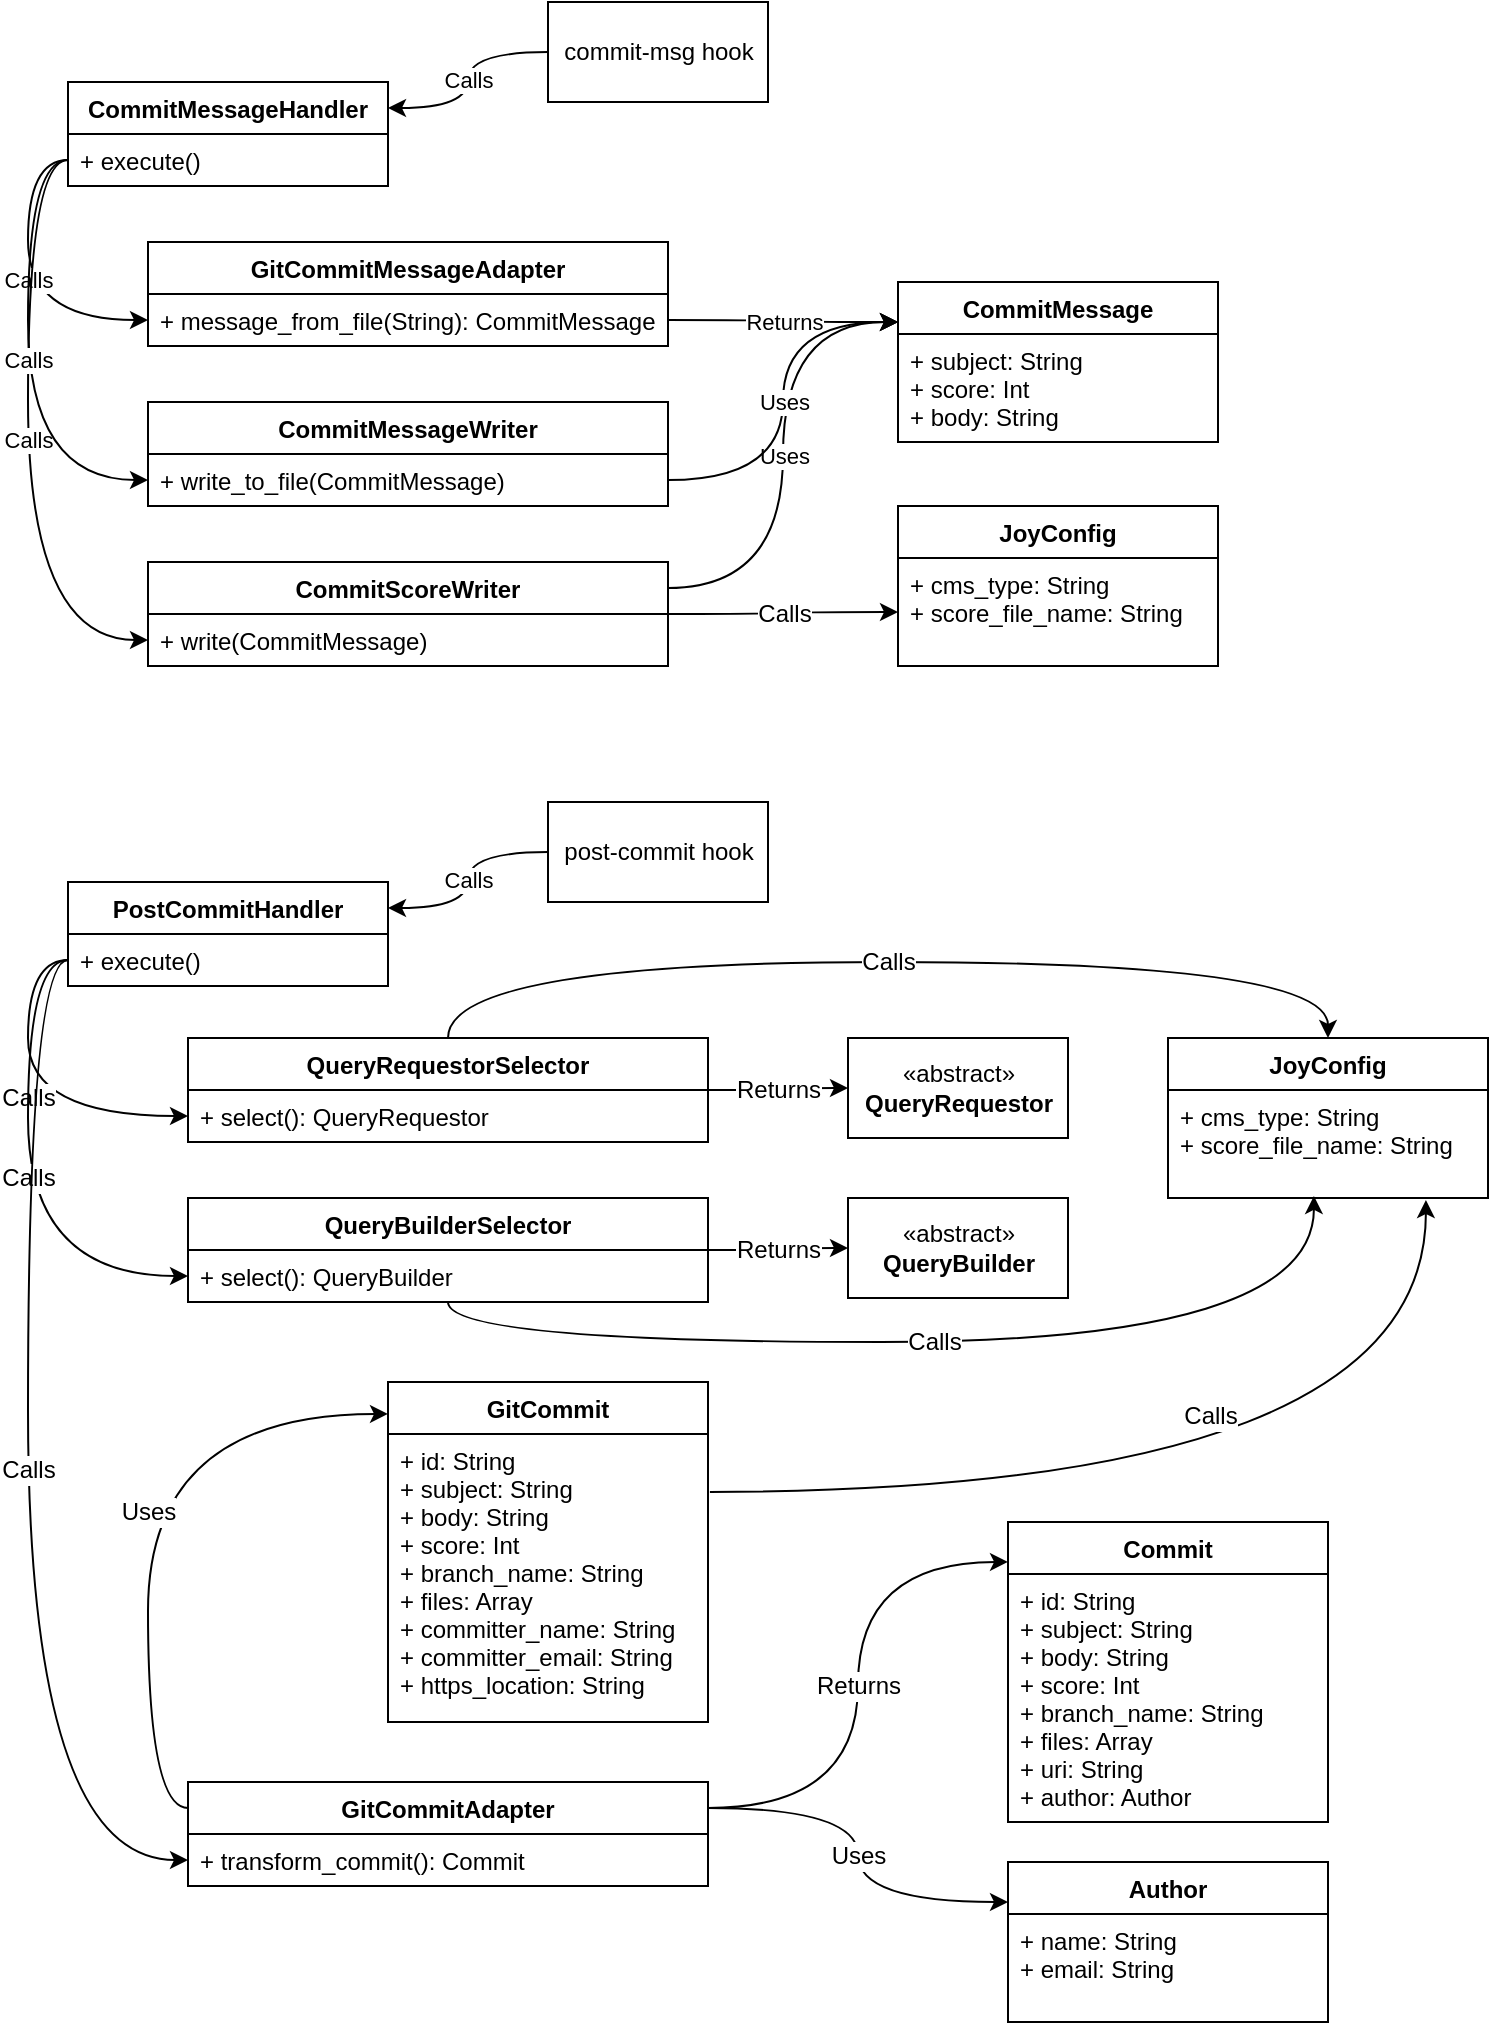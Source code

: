 <mxfile version="16.4.0" type="device"><diagram id="O-0K1OPEuxzuC08-FYf8" name="Page-1"><mxGraphModel dx="1106" dy="822" grid="1" gridSize="10" guides="1" tooltips="1" connect="1" arrows="1" fold="1" page="1" pageScale="1" pageWidth="850" pageHeight="1100" math="0" shadow="0"><root><mxCell id="0"/><mxCell id="1" parent="0"/><mxCell id="4Lirys93-cLv5CpsHmgR-4" value="Calls" style="edgeStyle=orthogonalEdgeStyle;rounded=0;orthogonalLoop=1;jettySize=auto;html=1;entryX=0;entryY=0.5;entryDx=0;entryDy=0;curved=1;exitX=0;exitY=0.5;exitDx=0;exitDy=0;" parent="1" source="4Lirys93-cLv5CpsHmgR-26" target="4Lirys93-cLv5CpsHmgR-11" edge="1"><mxGeometry relative="1" as="geometry"><mxPoint x="82.5" y="90" as="sourcePoint"/><mxPoint x="290" y="270" as="targetPoint"/></mxGeometry></mxCell><mxCell id="4Lirys93-cLv5CpsHmgR-17" value="Calls" style="edgeStyle=orthogonalEdgeStyle;curved=1;rounded=0;orthogonalLoop=1;jettySize=auto;html=1;entryX=0;entryY=0.5;entryDx=0;entryDy=0;exitX=0;exitY=0.5;exitDx=0;exitDy=0;" parent="1" source="4Lirys93-cLv5CpsHmgR-26" target="4Lirys93-cLv5CpsHmgR-16" edge="1"><mxGeometry relative="1" as="geometry"><mxPoint x="82.5" y="90" as="sourcePoint"/></mxGeometry></mxCell><mxCell id="4Lirys93-cLv5CpsHmgR-23" value="Calls" style="edgeStyle=orthogonalEdgeStyle;curved=1;rounded=0;orthogonalLoop=1;jettySize=auto;html=1;entryX=0;entryY=0.5;entryDx=0;entryDy=0;exitX=0;exitY=0.5;exitDx=0;exitDy=0;" parent="1" source="4Lirys93-cLv5CpsHmgR-26" target="4Lirys93-cLv5CpsHmgR-20" edge="1"><mxGeometry relative="1" as="geometry"><mxPoint x="82.5" y="90" as="sourcePoint"/></mxGeometry></mxCell><mxCell id="4Lirys93-cLv5CpsHmgR-6" value="CommitMessage" style="swimlane;fontStyle=1;align=center;verticalAlign=top;childLayout=stackLayout;horizontal=1;startSize=26;horizontalStack=0;resizeParent=1;resizeParentMax=0;resizeLast=0;collapsible=1;marginBottom=0;" parent="1" vertex="1"><mxGeometry x="455" y="220" width="160" height="80" as="geometry"/></mxCell><mxCell id="4Lirys93-cLv5CpsHmgR-7" value="+ subject: String&#10;+ score: Int&#10;+ body: String" style="text;strokeColor=none;fillColor=none;align=left;verticalAlign=top;spacingLeft=4;spacingRight=4;overflow=hidden;rotatable=0;points=[[0,0.5],[1,0.5]];portConstraint=eastwest;" parent="4Lirys93-cLv5CpsHmgR-6" vertex="1"><mxGeometry y="26" width="160" height="54" as="geometry"/></mxCell><mxCell id="4Lirys93-cLv5CpsHmgR-10" value="GitCommitMessageAdapter" style="swimlane;fontStyle=1;childLayout=stackLayout;horizontal=1;startSize=26;fillColor=none;horizontalStack=0;resizeParent=1;resizeParentMax=0;resizeLast=0;collapsible=1;marginBottom=0;" parent="1" vertex="1"><mxGeometry x="80" y="200" width="260" height="52" as="geometry"/></mxCell><mxCell id="4Lirys93-cLv5CpsHmgR-11" value="+ message_from_file(String): CommitMessage" style="text;strokeColor=none;fillColor=none;align=left;verticalAlign=top;spacingLeft=4;spacingRight=4;overflow=hidden;rotatable=0;points=[[0,0.5],[1,0.5]];portConstraint=eastwest;" parent="4Lirys93-cLv5CpsHmgR-10" vertex="1"><mxGeometry y="26" width="260" height="26" as="geometry"/></mxCell><mxCell id="4Lirys93-cLv5CpsHmgR-14" value="Returns" style="edgeStyle=orthogonalEdgeStyle;rounded=0;orthogonalLoop=1;jettySize=auto;html=1;entryX=0;entryY=0.25;entryDx=0;entryDy=0;curved=1;" parent="1" source="4Lirys93-cLv5CpsHmgR-11" target="4Lirys93-cLv5CpsHmgR-6" edge="1"><mxGeometry relative="1" as="geometry"/></mxCell><mxCell id="pWU8XjR3QmvuvH8ZQL6g-33" value="Calls" style="edgeStyle=orthogonalEdgeStyle;curved=1;rounded=0;orthogonalLoop=1;jettySize=auto;html=1;entryX=0;entryY=0.5;entryDx=0;entryDy=0;fontFamily=Helvetica;fontSize=12;fontColor=default;startSize=26;" edge="1" parent="1" source="4Lirys93-cLv5CpsHmgR-15" target="pWU8XjR3QmvuvH8ZQL6g-32"><mxGeometry relative="1" as="geometry"/></mxCell><mxCell id="4Lirys93-cLv5CpsHmgR-15" value="CommitScoreWriter" style="swimlane;fontStyle=1;childLayout=stackLayout;horizontal=1;startSize=26;fillColor=none;horizontalStack=0;resizeParent=1;resizeParentMax=0;resizeLast=0;collapsible=1;marginBottom=0;" parent="1" vertex="1"><mxGeometry x="80" y="360" width="260" height="52" as="geometry"/></mxCell><mxCell id="4Lirys93-cLv5CpsHmgR-16" value="+ write(CommitMessage)" style="text;strokeColor=none;fillColor=none;align=left;verticalAlign=top;spacingLeft=4;spacingRight=4;overflow=hidden;rotatable=0;points=[[0,0.5],[1,0.5]];portConstraint=eastwest;" parent="4Lirys93-cLv5CpsHmgR-15" vertex="1"><mxGeometry y="26" width="260" height="26" as="geometry"/></mxCell><mxCell id="4Lirys93-cLv5CpsHmgR-18" value="Uses" style="edgeStyle=orthogonalEdgeStyle;curved=1;rounded=0;orthogonalLoop=1;jettySize=auto;html=1;entryX=0;entryY=0.25;entryDx=0;entryDy=0;exitX=1;exitY=0.25;exitDx=0;exitDy=0;" parent="1" source="4Lirys93-cLv5CpsHmgR-15" target="4Lirys93-cLv5CpsHmgR-6" edge="1"><mxGeometry relative="1" as="geometry"/></mxCell><mxCell id="4Lirys93-cLv5CpsHmgR-19" value="CommitMessageWriter" style="swimlane;fontStyle=1;childLayout=stackLayout;horizontal=1;startSize=26;fillColor=none;horizontalStack=0;resizeParent=1;resizeParentMax=0;resizeLast=0;collapsible=1;marginBottom=0;" parent="1" vertex="1"><mxGeometry x="80" y="280" width="260" height="52" as="geometry"/></mxCell><mxCell id="4Lirys93-cLv5CpsHmgR-20" value="+ write_to_file(CommitMessage)" style="text;strokeColor=none;fillColor=none;align=left;verticalAlign=top;spacingLeft=4;spacingRight=4;overflow=hidden;rotatable=0;points=[[0,0.5],[1,0.5]];portConstraint=eastwest;" parent="4Lirys93-cLv5CpsHmgR-19" vertex="1"><mxGeometry y="26" width="260" height="26" as="geometry"/></mxCell><mxCell id="4Lirys93-cLv5CpsHmgR-24" value="Uses" style="edgeStyle=orthogonalEdgeStyle;curved=1;rounded=0;orthogonalLoop=1;jettySize=auto;html=1;entryX=0;entryY=0.25;entryDx=0;entryDy=0;" parent="1" source="4Lirys93-cLv5CpsHmgR-20" target="4Lirys93-cLv5CpsHmgR-6" edge="1"><mxGeometry relative="1" as="geometry"/></mxCell><mxCell id="4Lirys93-cLv5CpsHmgR-25" value="CommitMessageHandler" style="swimlane;fontStyle=1;childLayout=stackLayout;horizontal=1;startSize=26;fillColor=none;horizontalStack=0;resizeParent=1;resizeParentMax=0;resizeLast=0;collapsible=1;marginBottom=0;" parent="1" vertex="1"><mxGeometry x="40" y="120" width="160" height="52" as="geometry"/></mxCell><mxCell id="4Lirys93-cLv5CpsHmgR-26" value="+ execute()" style="text;strokeColor=none;fillColor=none;align=left;verticalAlign=top;spacingLeft=4;spacingRight=4;overflow=hidden;rotatable=0;points=[[0,0.5],[1,0.5]];portConstraint=eastwest;" parent="4Lirys93-cLv5CpsHmgR-25" vertex="1"><mxGeometry y="26" width="160" height="26" as="geometry"/></mxCell><mxCell id="4Lirys93-cLv5CpsHmgR-30" value="Calls" style="edgeStyle=orthogonalEdgeStyle;curved=1;rounded=0;orthogonalLoop=1;jettySize=auto;html=1;entryX=1;entryY=0.25;entryDx=0;entryDy=0;" parent="1" source="4Lirys93-cLv5CpsHmgR-29" target="4Lirys93-cLv5CpsHmgR-25" edge="1"><mxGeometry relative="1" as="geometry"/></mxCell><mxCell id="4Lirys93-cLv5CpsHmgR-29" value="commit-msg hook" style="html=1;" parent="1" vertex="1"><mxGeometry x="280" y="80" width="110" height="50" as="geometry"/></mxCell><mxCell id="pWU8XjR3QmvuvH8ZQL6g-1" value="Calls" style="edgeStyle=orthogonalEdgeStyle;rounded=0;orthogonalLoop=1;jettySize=auto;html=1;entryX=1;entryY=0.25;entryDx=0;entryDy=0;curved=1;exitX=0;exitY=0.5;exitDx=0;exitDy=0;" edge="1" parent="1" source="4Lirys93-cLv5CpsHmgR-31" target="4Lirys93-cLv5CpsHmgR-32"><mxGeometry relative="1" as="geometry"/></mxCell><mxCell id="4Lirys93-cLv5CpsHmgR-31" value="post-commit hook" style="html=1;" parent="1" vertex="1"><mxGeometry x="280" y="480" width="110" height="50" as="geometry"/></mxCell><mxCell id="4Lirys93-cLv5CpsHmgR-32" value="PostCommitHandler" style="swimlane;fontStyle=1;childLayout=stackLayout;horizontal=1;startSize=26;fillColor=none;horizontalStack=0;resizeParent=1;resizeParentMax=0;resizeLast=0;collapsible=1;marginBottom=0;" parent="1" vertex="1"><mxGeometry x="40" y="520" width="160" height="52" as="geometry"/></mxCell><mxCell id="4Lirys93-cLv5CpsHmgR-33" value="+ execute()" style="text;strokeColor=none;fillColor=none;align=left;verticalAlign=top;spacingLeft=4;spacingRight=4;overflow=hidden;rotatable=0;points=[[0,0.5],[1,0.5]];portConstraint=eastwest;" parent="4Lirys93-cLv5CpsHmgR-32" vertex="1"><mxGeometry y="26" width="160" height="26" as="geometry"/></mxCell><mxCell id="pWU8XjR3QmvuvH8ZQL6g-28" value="Returns" style="edgeStyle=orthogonalEdgeStyle;curved=1;rounded=0;orthogonalLoop=1;jettySize=auto;html=1;entryX=0;entryY=0.5;entryDx=0;entryDy=0;fontFamily=Helvetica;fontSize=12;fontColor=default;startSize=26;" edge="1" parent="1" source="pWU8XjR3QmvuvH8ZQL6g-2" target="pWU8XjR3QmvuvH8ZQL6g-27"><mxGeometry relative="1" as="geometry"/></mxCell><mxCell id="pWU8XjR3QmvuvH8ZQL6g-2" value="QueryRequestorSelector" style="swimlane;fontStyle=1;childLayout=stackLayout;horizontal=1;startSize=26;fillColor=none;horizontalStack=0;resizeParent=1;resizeParentMax=0;resizeLast=0;collapsible=1;marginBottom=0;" vertex="1" parent="1"><mxGeometry x="100" y="598" width="260" height="52" as="geometry"/></mxCell><mxCell id="pWU8XjR3QmvuvH8ZQL6g-3" value="+ select(): QueryRequestor" style="text;strokeColor=none;fillColor=none;align=left;verticalAlign=top;spacingLeft=4;spacingRight=4;overflow=hidden;rotatable=0;points=[[0,0.5],[1,0.5]];portConstraint=eastwest;" vertex="1" parent="pWU8XjR3QmvuvH8ZQL6g-2"><mxGeometry y="26" width="260" height="26" as="geometry"/></mxCell><mxCell id="pWU8XjR3QmvuvH8ZQL6g-4" value="JoyConfig" style="swimlane;fontStyle=1;align=center;verticalAlign=top;childLayout=stackLayout;horizontal=1;startSize=26;horizontalStack=0;resizeParent=1;resizeParentMax=0;resizeLast=0;collapsible=1;marginBottom=0;" vertex="1" parent="1"><mxGeometry x="590" y="598" width="160" height="80" as="geometry"/></mxCell><mxCell id="pWU8XjR3QmvuvH8ZQL6g-5" value="+ cms_type: String&#10;+ score_file_name: String" style="text;strokeColor=none;fillColor=none;align=left;verticalAlign=top;spacingLeft=4;spacingRight=4;overflow=hidden;rotatable=0;points=[[0,0.5],[1,0.5]];portConstraint=eastwest;" vertex="1" parent="pWU8XjR3QmvuvH8ZQL6g-4"><mxGeometry y="26" width="160" height="54" as="geometry"/></mxCell><mxCell id="pWU8XjR3QmvuvH8ZQL6g-6" value="Calls" style="edgeStyle=orthogonalEdgeStyle;curved=1;rounded=0;orthogonalLoop=1;jettySize=auto;html=1;entryX=0;entryY=0.5;entryDx=0;entryDy=0;fontFamily=Helvetica;fontSize=12;fontColor=default;startSize=26;exitX=0;exitY=0.5;exitDx=0;exitDy=0;" edge="1" parent="1" source="4Lirys93-cLv5CpsHmgR-33" target="pWU8XjR3QmvuvH8ZQL6g-3"><mxGeometry relative="1" as="geometry"/></mxCell><mxCell id="pWU8XjR3QmvuvH8ZQL6g-30" value="Returns" style="edgeStyle=orthogonalEdgeStyle;curved=1;rounded=0;orthogonalLoop=1;jettySize=auto;html=1;entryX=0;entryY=0.5;entryDx=0;entryDy=0;fontFamily=Helvetica;fontSize=12;fontColor=default;startSize=26;" edge="1" parent="1" source="pWU8XjR3QmvuvH8ZQL6g-8" target="pWU8XjR3QmvuvH8ZQL6g-29"><mxGeometry relative="1" as="geometry"/></mxCell><mxCell id="pWU8XjR3QmvuvH8ZQL6g-8" value="QueryBuilderSelector" style="swimlane;fontStyle=1;childLayout=stackLayout;horizontal=1;startSize=26;fillColor=none;horizontalStack=0;resizeParent=1;resizeParentMax=0;resizeLast=0;collapsible=1;marginBottom=0;" vertex="1" parent="1"><mxGeometry x="100" y="678" width="260" height="52" as="geometry"/></mxCell><mxCell id="pWU8XjR3QmvuvH8ZQL6g-9" value="+ select(): QueryBuilder" style="text;strokeColor=none;fillColor=none;align=left;verticalAlign=top;spacingLeft=4;spacingRight=4;overflow=hidden;rotatable=0;points=[[0,0.5],[1,0.5]];portConstraint=eastwest;" vertex="1" parent="pWU8XjR3QmvuvH8ZQL6g-8"><mxGeometry y="26" width="260" height="26" as="geometry"/></mxCell><mxCell id="pWU8XjR3QmvuvH8ZQL6g-10" value="Calls" style="edgeStyle=orthogonalEdgeStyle;curved=1;rounded=0;orthogonalLoop=1;jettySize=auto;html=1;entryX=0;entryY=0.5;entryDx=0;entryDy=0;fontFamily=Helvetica;fontSize=12;fontColor=default;startSize=26;exitX=0;exitY=0.5;exitDx=0;exitDy=0;" edge="1" parent="1" source="4Lirys93-cLv5CpsHmgR-33" target="pWU8XjR3QmvuvH8ZQL6g-9"><mxGeometry relative="1" as="geometry"/></mxCell><mxCell id="pWU8XjR3QmvuvH8ZQL6g-18" value="Uses" style="edgeStyle=orthogonalEdgeStyle;curved=1;rounded=0;orthogonalLoop=1;jettySize=auto;html=1;entryX=0;entryY=0.094;entryDx=0;entryDy=0;entryPerimeter=0;fontFamily=Helvetica;fontSize=12;fontColor=default;startSize=26;exitX=0;exitY=0.25;exitDx=0;exitDy=0;" edge="1" parent="1" source="pWU8XjR3QmvuvH8ZQL6g-12" target="pWU8XjR3QmvuvH8ZQL6g-15"><mxGeometry relative="1" as="geometry"/></mxCell><mxCell id="pWU8XjR3QmvuvH8ZQL6g-12" value="GitCommitAdapter" style="swimlane;fontStyle=1;childLayout=stackLayout;horizontal=1;startSize=26;fillColor=none;horizontalStack=0;resizeParent=1;resizeParentMax=0;resizeLast=0;collapsible=1;marginBottom=0;" vertex="1" parent="1"><mxGeometry x="100" y="970" width="260" height="52" as="geometry"/></mxCell><mxCell id="pWU8XjR3QmvuvH8ZQL6g-13" value="+ transform_commit(): Commit" style="text;strokeColor=none;fillColor=none;align=left;verticalAlign=top;spacingLeft=4;spacingRight=4;overflow=hidden;rotatable=0;points=[[0,0.5],[1,0.5]];portConstraint=eastwest;" vertex="1" parent="pWU8XjR3QmvuvH8ZQL6g-12"><mxGeometry y="26" width="260" height="26" as="geometry"/></mxCell><mxCell id="pWU8XjR3QmvuvH8ZQL6g-14" value="Calls" style="edgeStyle=orthogonalEdgeStyle;curved=1;rounded=0;orthogonalLoop=1;jettySize=auto;html=1;entryX=0;entryY=0.5;entryDx=0;entryDy=0;fontFamily=Helvetica;fontSize=12;fontColor=default;startSize=26;exitX=0;exitY=0.5;exitDx=0;exitDy=0;" edge="1" parent="1" source="4Lirys93-cLv5CpsHmgR-33" target="pWU8XjR3QmvuvH8ZQL6g-13"><mxGeometry relative="1" as="geometry"/></mxCell><mxCell id="pWU8XjR3QmvuvH8ZQL6g-17" value="" style="group" vertex="1" connectable="0" parent="1"><mxGeometry x="200" y="770" width="160" height="170" as="geometry"/></mxCell><mxCell id="pWU8XjR3QmvuvH8ZQL6g-15" value="GitCommit" style="swimlane;fontStyle=1;align=center;verticalAlign=top;childLayout=stackLayout;horizontal=1;startSize=26;horizontalStack=0;resizeParent=1;resizeParentMax=0;resizeLast=0;collapsible=1;marginBottom=0;container=0;" vertex="1" parent="pWU8XjR3QmvuvH8ZQL6g-17"><mxGeometry width="160" height="170" as="geometry"/></mxCell><mxCell id="pWU8XjR3QmvuvH8ZQL6g-16" value="+ id: String&#10;+ subject: String&#10;+ body: String&#10;+ score: Int&#10;+ branch_name: String&#10;+ files: Array&#10;+ committer_name: String&#10;+ committer_email: String&#10;+ https_location: String" style="text;strokeColor=none;fillColor=none;align=left;verticalAlign=top;spacingLeft=4;spacingRight=4;overflow=hidden;rotatable=0;points=[[0,0.5],[1,0.5]];portConstraint=eastwest;" vertex="1" parent="pWU8XjR3QmvuvH8ZQL6g-17"><mxGeometry y="26" width="160" height="144" as="geometry"/></mxCell><mxCell id="pWU8XjR3QmvuvH8ZQL6g-19" value="Author" style="swimlane;fontStyle=1;align=center;verticalAlign=top;childLayout=stackLayout;horizontal=1;startSize=26;horizontalStack=0;resizeParent=1;resizeParentMax=0;resizeLast=0;collapsible=1;marginBottom=0;" vertex="1" parent="1"><mxGeometry x="510" y="1010" width="160" height="80" as="geometry"/></mxCell><mxCell id="pWU8XjR3QmvuvH8ZQL6g-20" value="+ name: String&#10;+ email: String" style="text;strokeColor=none;fillColor=none;align=left;verticalAlign=top;spacingLeft=4;spacingRight=4;overflow=hidden;rotatable=0;points=[[0,0.5],[1,0.5]];portConstraint=eastwest;" vertex="1" parent="pWU8XjR3QmvuvH8ZQL6g-19"><mxGeometry y="26" width="160" height="54" as="geometry"/></mxCell><mxCell id="pWU8XjR3QmvuvH8ZQL6g-21" value="Uses" style="edgeStyle=orthogonalEdgeStyle;curved=1;rounded=0;orthogonalLoop=1;jettySize=auto;html=1;entryX=0;entryY=0.25;entryDx=0;entryDy=0;fontFamily=Helvetica;fontSize=12;fontColor=default;startSize=26;exitX=1;exitY=0.25;exitDx=0;exitDy=0;" edge="1" parent="1" source="pWU8XjR3QmvuvH8ZQL6g-12" target="pWU8XjR3QmvuvH8ZQL6g-19"><mxGeometry relative="1" as="geometry"/></mxCell><mxCell id="pWU8XjR3QmvuvH8ZQL6g-24" value="Returns" style="edgeStyle=orthogonalEdgeStyle;curved=1;rounded=0;orthogonalLoop=1;jettySize=auto;html=1;entryX=0;entryY=0.133;entryDx=0;entryDy=0;fontFamily=Helvetica;fontSize=12;fontColor=default;startSize=26;entryPerimeter=0;exitX=1;exitY=0.25;exitDx=0;exitDy=0;" edge="1" parent="1" source="pWU8XjR3QmvuvH8ZQL6g-12" target="pWU8XjR3QmvuvH8ZQL6g-22"><mxGeometry relative="1" as="geometry"/></mxCell><mxCell id="pWU8XjR3QmvuvH8ZQL6g-25" value="" style="group" vertex="1" connectable="0" parent="1"><mxGeometry x="510" y="840" width="160" height="150" as="geometry"/></mxCell><mxCell id="pWU8XjR3QmvuvH8ZQL6g-22" value="Commit" style="swimlane;fontStyle=1;align=center;verticalAlign=top;childLayout=stackLayout;horizontal=1;startSize=26;horizontalStack=0;resizeParent=1;resizeParentMax=0;resizeLast=0;collapsible=1;marginBottom=0;container=0;" vertex="1" parent="pWU8XjR3QmvuvH8ZQL6g-25"><mxGeometry width="160" height="150" as="geometry"/></mxCell><mxCell id="pWU8XjR3QmvuvH8ZQL6g-23" value="+ id: String&#10;+ subject: String&#10;+ body: String&#10;+ score: Int&#10;+ branch_name: String&#10;+ files: Array&#10;+ uri: String&#10;+ author: Author&#10;" style="text;strokeColor=none;fillColor=none;align=left;verticalAlign=top;spacingLeft=4;spacingRight=4;overflow=hidden;rotatable=0;points=[[0,0.5],[1,0.5]];portConstraint=eastwest;" vertex="1" parent="pWU8XjR3QmvuvH8ZQL6g-25"><mxGeometry y="26" width="160" height="124" as="geometry"/></mxCell><mxCell id="pWU8XjR3QmvuvH8ZQL6g-27" value="«abstract»&lt;br&gt;&lt;b&gt;QueryRequestor&lt;/b&gt;" style="html=1;fontFamily=Helvetica;fontSize=12;fontColor=default;startSize=26;strokeColor=default;fillColor=none;" vertex="1" parent="1"><mxGeometry x="430" y="598" width="110" height="50" as="geometry"/></mxCell><mxCell id="pWU8XjR3QmvuvH8ZQL6g-29" value="«abstract»&lt;br&gt;&lt;b&gt;QueryBuilder&lt;/b&gt;" style="html=1;fontFamily=Helvetica;fontSize=12;fontColor=default;startSize=26;strokeColor=default;fillColor=none;" vertex="1" parent="1"><mxGeometry x="430" y="678" width="110" height="50" as="geometry"/></mxCell><mxCell id="pWU8XjR3QmvuvH8ZQL6g-31" value="JoyConfig" style="swimlane;fontStyle=1;align=center;verticalAlign=top;childLayout=stackLayout;horizontal=1;startSize=26;horizontalStack=0;resizeParent=1;resizeParentMax=0;resizeLast=0;collapsible=1;marginBottom=0;" vertex="1" parent="1"><mxGeometry x="455" y="332" width="160" height="80" as="geometry"/></mxCell><mxCell id="pWU8XjR3QmvuvH8ZQL6g-32" value="+ cms_type: String&#10;+ score_file_name: String" style="text;strokeColor=none;fillColor=none;align=left;verticalAlign=top;spacingLeft=4;spacingRight=4;overflow=hidden;rotatable=0;points=[[0,0.5],[1,0.5]];portConstraint=eastwest;" vertex="1" parent="pWU8XjR3QmvuvH8ZQL6g-31"><mxGeometry y="26" width="160" height="54" as="geometry"/></mxCell><mxCell id="pWU8XjR3QmvuvH8ZQL6g-34" value="Calls" style="edgeStyle=orthogonalEdgeStyle;curved=1;rounded=0;orthogonalLoop=1;jettySize=auto;html=1;fontFamily=Helvetica;fontSize=12;fontColor=default;startSize=26;exitX=1.006;exitY=0.201;exitDx=0;exitDy=0;exitPerimeter=0;entryX=0.806;entryY=1.019;entryDx=0;entryDy=0;entryPerimeter=0;" edge="1" parent="1" source="pWU8XjR3QmvuvH8ZQL6g-16" target="pWU8XjR3QmvuvH8ZQL6g-5"><mxGeometry x="-0.007" y="38" relative="1" as="geometry"><mxPoint as="offset"/></mxGeometry></mxCell><mxCell id="pWU8XjR3QmvuvH8ZQL6g-35" value="Calls" style="edgeStyle=orthogonalEdgeStyle;curved=1;rounded=0;orthogonalLoop=1;jettySize=auto;html=1;entryX=0.456;entryY=0.981;entryDx=0;entryDy=0;entryPerimeter=0;fontFamily=Helvetica;fontSize=12;fontColor=default;startSize=26;" edge="1" parent="1" source="pWU8XjR3QmvuvH8ZQL6g-9" target="pWU8XjR3QmvuvH8ZQL6g-5"><mxGeometry relative="1" as="geometry"><Array as="points"><mxPoint x="230" y="750"/><mxPoint x="663" y="750"/></Array></mxGeometry></mxCell><mxCell id="pWU8XjR3QmvuvH8ZQL6g-36" value="Calls" style="edgeStyle=orthogonalEdgeStyle;curved=1;rounded=0;orthogonalLoop=1;jettySize=auto;html=1;entryX=0.5;entryY=0;entryDx=0;entryDy=0;fontFamily=Helvetica;fontSize=12;fontColor=default;startSize=26;exitX=0.5;exitY=0;exitDx=0;exitDy=0;" edge="1" parent="1" source="pWU8XjR3QmvuvH8ZQL6g-2" target="pWU8XjR3QmvuvH8ZQL6g-4"><mxGeometry relative="1" as="geometry"><Array as="points"><mxPoint x="230" y="560"/><mxPoint x="670" y="560"/></Array></mxGeometry></mxCell></root></mxGraphModel></diagram></mxfile>